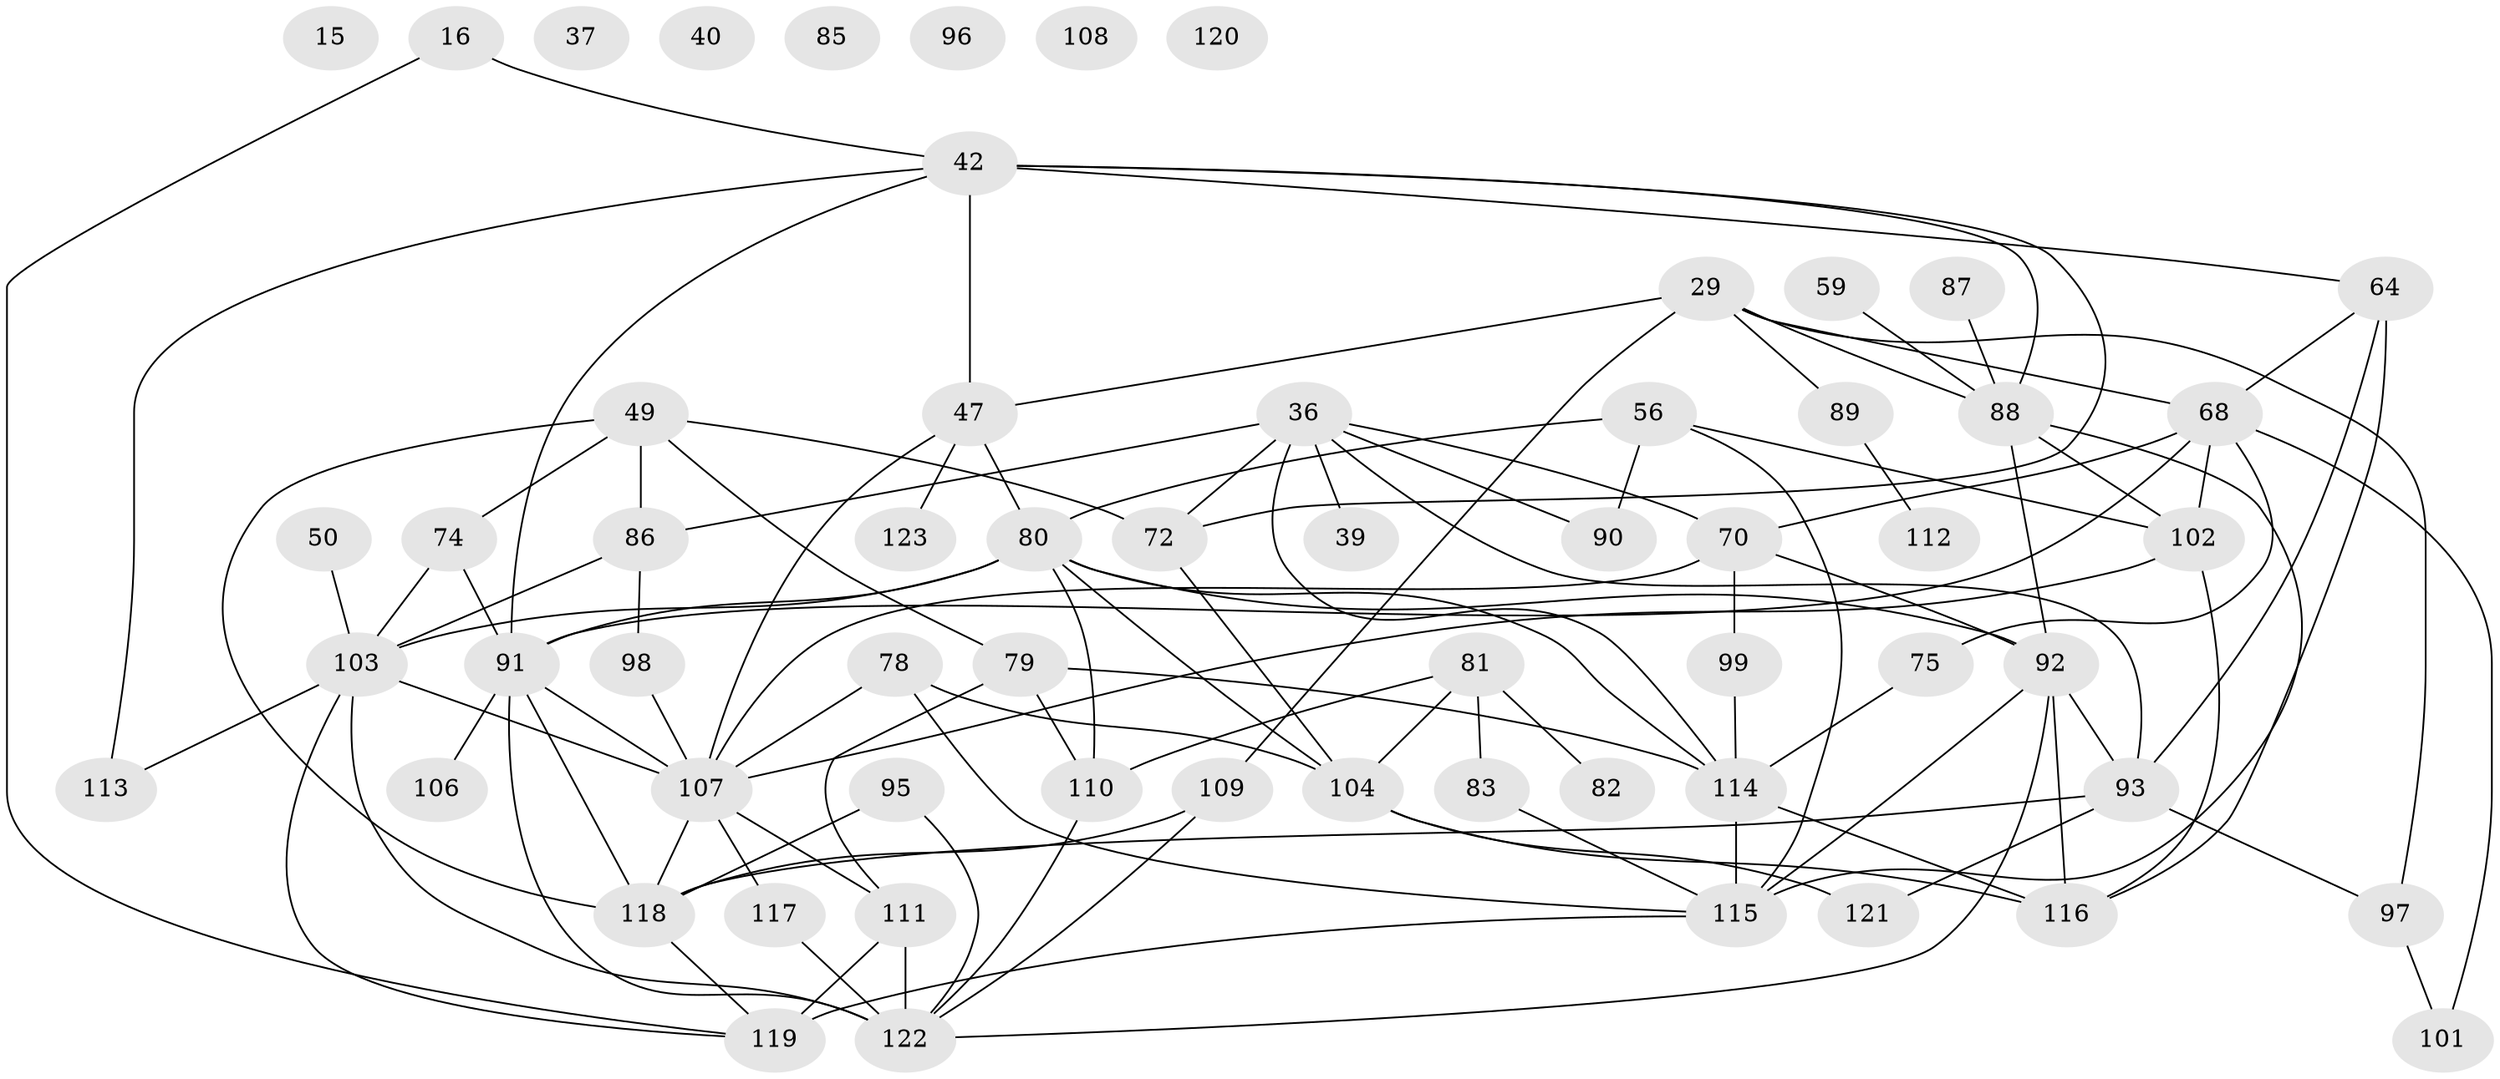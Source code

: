 // original degree distribution, {3: 0.24390243902439024, 4: 0.1951219512195122, 5: 0.10569105691056911, 1: 0.10569105691056911, 2: 0.21951219512195122, 0: 0.056910569105691054, 8: 0.024390243902439025, 6: 0.032520325203252036, 9: 0.008130081300813009, 7: 0.008130081300813009}
// Generated by graph-tools (version 1.1) at 2025/40/03/09/25 04:40:06]
// undirected, 61 vertices, 111 edges
graph export_dot {
graph [start="1"]
  node [color=gray90,style=filled];
  15;
  16;
  29 [super="+22"];
  36 [super="+6"];
  37;
  39;
  40;
  42;
  47 [super="+38"];
  49 [super="+7"];
  50;
  56;
  59 [super="+18"];
  64;
  68 [super="+65"];
  70 [super="+57"];
  72 [super="+27"];
  74;
  75;
  78;
  79;
  80 [super="+30+8+13+73"];
  81;
  82;
  83 [super="+55"];
  85;
  86 [super="+9"];
  87 [super="+43"];
  88 [super="+11+51+67"];
  89;
  90;
  91 [super="+58+84"];
  92 [super="+69"];
  93 [super="+63"];
  95;
  96;
  97 [super="+14"];
  98;
  99;
  101;
  102 [super="+61+100"];
  103 [super="+34"];
  104 [super="+4+66+31"];
  106;
  107 [super="+44+94"];
  108;
  109 [super="+60+71"];
  110;
  111 [super="+48"];
  112;
  113;
  114 [super="+77"];
  115 [super="+19"];
  116 [super="+76"];
  117;
  118 [super="+46"];
  119 [super="+25"];
  120;
  121;
  122 [super="+23+105"];
  123;
  16 -- 42;
  16 -- 119;
  29 -- 89;
  29 -- 47 [weight=2];
  29 -- 97 [weight=2];
  29 -- 68 [weight=2];
  29 -- 88 [weight=2];
  29 -- 109;
  36 -- 39;
  36 -- 72;
  36 -- 90;
  36 -- 114 [weight=2];
  36 -- 70;
  36 -- 93;
  36 -- 86;
  42 -- 47 [weight=2];
  42 -- 64;
  42 -- 72;
  42 -- 113;
  42 -- 88;
  42 -- 91;
  47 -- 107 [weight=2];
  47 -- 123;
  47 -- 80;
  49 -- 74 [weight=2];
  49 -- 79;
  49 -- 72;
  49 -- 86;
  49 -- 118;
  50 -- 103;
  56 -- 90;
  56 -- 115;
  56 -- 80;
  56 -- 102;
  59 -- 88;
  64 -- 93;
  64 -- 68;
  64 -- 116;
  68 -- 101;
  68 -- 70;
  68 -- 75;
  68 -- 91;
  68 -- 102;
  70 -- 99;
  70 -- 107;
  70 -- 92;
  72 -- 104;
  74 -- 103;
  74 -- 91;
  75 -- 114;
  78 -- 115;
  78 -- 104;
  78 -- 107;
  79 -- 110;
  79 -- 111;
  79 -- 114;
  80 -- 92;
  80 -- 104 [weight=2];
  80 -- 103 [weight=2];
  80 -- 91;
  80 -- 114;
  80 -- 110;
  81 -- 82;
  81 -- 83;
  81 -- 110;
  81 -- 104;
  83 -- 115;
  86 -- 98;
  86 -- 103;
  87 -- 88;
  88 -- 92;
  88 -- 102;
  88 -- 115;
  89 -- 112;
  91 -- 107;
  91 -- 122 [weight=2];
  91 -- 118;
  91 -- 106;
  92 -- 115 [weight=3];
  92 -- 122;
  92 -- 93;
  92 -- 116;
  93 -- 97;
  93 -- 118 [weight=2];
  93 -- 121;
  95 -- 122;
  95 -- 118;
  97 -- 101;
  98 -- 107;
  99 -- 114;
  102 -- 116;
  102 -- 107;
  103 -- 113;
  103 -- 119;
  103 -- 122 [weight=2];
  103 -- 107;
  104 -- 121;
  104 -- 116;
  107 -- 118 [weight=2];
  107 -- 117;
  107 -- 111;
  109 -- 122;
  109 -- 118;
  110 -- 122;
  111 -- 122;
  111 -- 119;
  114 -- 115;
  114 -- 116;
  115 -- 119 [weight=3];
  117 -- 122;
  118 -- 119;
}
